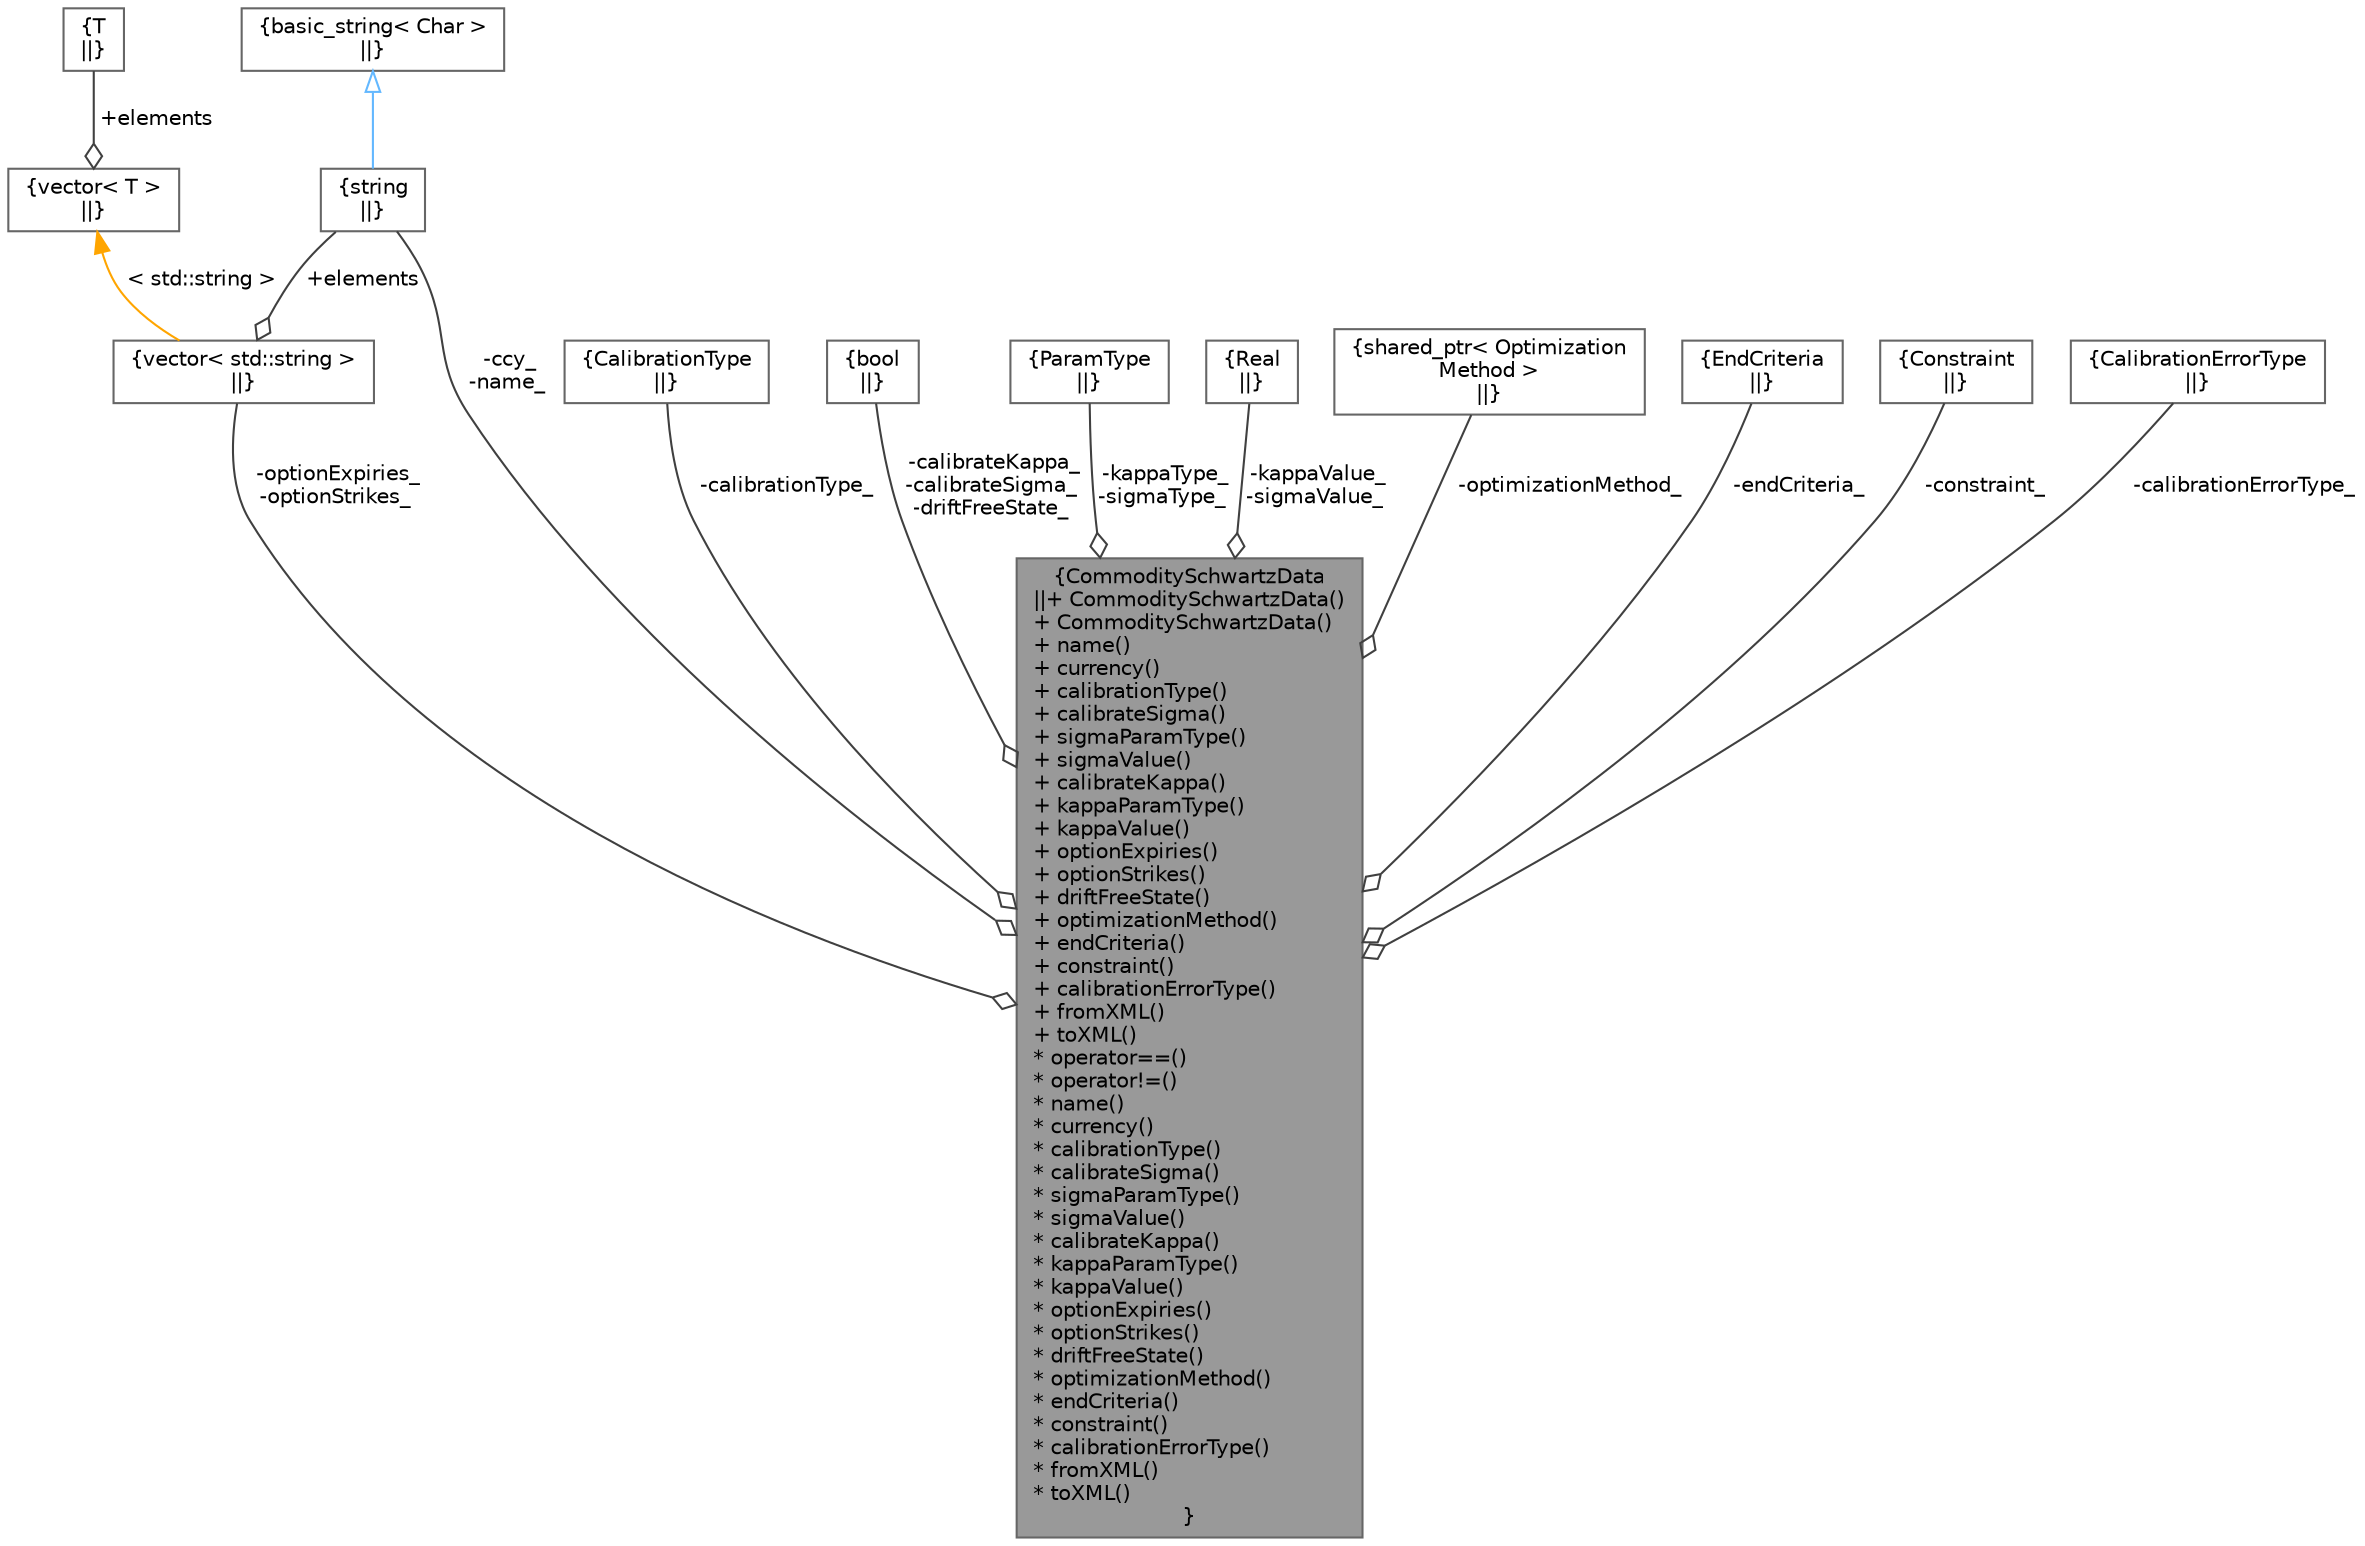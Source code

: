 digraph "CommoditySchwartzData"
{
 // INTERACTIVE_SVG=YES
 // LATEX_PDF_SIZE
  bgcolor="transparent";
  edge [fontname=Helvetica,fontsize=10,labelfontname=Helvetica,labelfontsize=10];
  node [fontname=Helvetica,fontsize=10,shape=box,height=0.2,width=0.4];
  Node1 [label="{CommoditySchwartzData\n||+ CommoditySchwartzData()\l+ CommoditySchwartzData()\l+ name()\l+ currency()\l+ calibrationType()\l+ calibrateSigma()\l+ sigmaParamType()\l+ sigmaValue()\l+ calibrateKappa()\l+ kappaParamType()\l+ kappaValue()\l+ optionExpiries()\l+ optionStrikes()\l+ driftFreeState()\l+ optimizationMethod()\l+ endCriteria()\l+ constraint()\l+ calibrationErrorType()\l+ fromXML()\l+ toXML()\l* operator==()\l* operator!=()\l* name()\l* currency()\l* calibrationType()\l* calibrateSigma()\l* sigmaParamType()\l* sigmaValue()\l* calibrateKappa()\l* kappaParamType()\l* kappaValue()\l* optionExpiries()\l* optionStrikes()\l* driftFreeState()\l* optimizationMethod()\l* endCriteria()\l* constraint()\l* calibrationErrorType()\l* fromXML()\l* toXML()\l}",height=0.2,width=0.4,color="gray40", fillcolor="grey60", style="filled", fontcolor="black",tooltip="COM Schwartz Model Parameters."];
  Node2 -> Node1 [color="grey25",style="solid",label=" -ccy_\n-name_" ,arrowhead="odiamond"];
  Node2 [label="{string\n||}",height=0.2,width=0.4,color="gray40", fillcolor="white", style="filled",tooltip=" "];
  Node3 -> Node2 [dir="back",color="steelblue1",style="solid",arrowtail="onormal"];
  Node3 [label="{basic_string\< Char \>\n||}",height=0.2,width=0.4,color="gray40", fillcolor="white", style="filled",tooltip=" "];
  Node4 -> Node1 [color="grey25",style="solid",label=" -calibrationType_" ,arrowhead="odiamond"];
  Node4 [label="{CalibrationType\n||}",height=0.2,width=0.4,color="gray40", fillcolor="white", style="filled",tooltip=" "];
  Node5 -> Node1 [color="grey25",style="solid",label=" -calibrateKappa_\n-calibrateSigma_\n-driftFreeState_" ,arrowhead="odiamond"];
  Node5 [label="{bool\n||}",height=0.2,width=0.4,color="gray40", fillcolor="white", style="filled",URL="$classbool.html",tooltip=" "];
  Node6 -> Node1 [color="grey25",style="solid",label=" -kappaType_\n-sigmaType_" ,arrowhead="odiamond"];
  Node6 [label="{ParamType\n||}",height=0.2,width=0.4,color="gray40", fillcolor="white", style="filled",tooltip=" "];
  Node7 -> Node1 [color="grey25",style="solid",label=" -kappaValue_\n-sigmaValue_" ,arrowhead="odiamond"];
  Node7 [label="{Real\n||}",height=0.2,width=0.4,color="gray40", fillcolor="white", style="filled",tooltip=" "];
  Node8 -> Node1 [color="grey25",style="solid",label=" -optionExpiries_\n-optionStrikes_" ,arrowhead="odiamond"];
  Node8 [label="{vector\< std::string \>\n||}",height=0.2,width=0.4,color="gray40", fillcolor="white", style="filled",tooltip=" "];
  Node2 -> Node8 [color="grey25",style="solid",label=" +elements" ,arrowhead="odiamond"];
  Node9 -> Node8 [dir="back",color="orange",style="solid",label=" \< std::string \>" ];
  Node9 [label="{vector\< T \>\n||}",height=0.2,width=0.4,color="gray40", fillcolor="white", style="filled",tooltip=" "];
  Node10 -> Node9 [color="grey25",style="solid",label=" +elements" ,arrowhead="odiamond"];
  Node10 [label="{T\n||}",height=0.2,width=0.4,color="gray40", fillcolor="white", style="filled",tooltip=" "];
  Node11 -> Node1 [color="grey25",style="solid",label=" -optimizationMethod_" ,arrowhead="odiamond"];
  Node11 [label="{shared_ptr\< Optimization\lMethod \>\n||}",height=0.2,width=0.4,color="gray40", fillcolor="white", style="filled",tooltip=" "];
  Node12 -> Node1 [color="grey25",style="solid",label=" -endCriteria_" ,arrowhead="odiamond"];
  Node12 [label="{EndCriteria\n||}",height=0.2,width=0.4,color="gray40", fillcolor="white", style="filled",tooltip=" "];
  Node13 -> Node1 [color="grey25",style="solid",label=" -constraint_" ,arrowhead="odiamond"];
  Node13 [label="{Constraint\n||}",height=0.2,width=0.4,color="gray40", fillcolor="white", style="filled",URL="C:/dev/ORE/documentation/QuantExt/doc/quantext.tag$class_constraint.html",tooltip=" "];
  Node14 -> Node1 [color="grey25",style="solid",label=" -calibrationErrorType_" ,arrowhead="odiamond"];
  Node14 [label="{CalibrationErrorType\n||}",height=0.2,width=0.4,color="gray40", fillcolor="white", style="filled",tooltip=" "];
}
